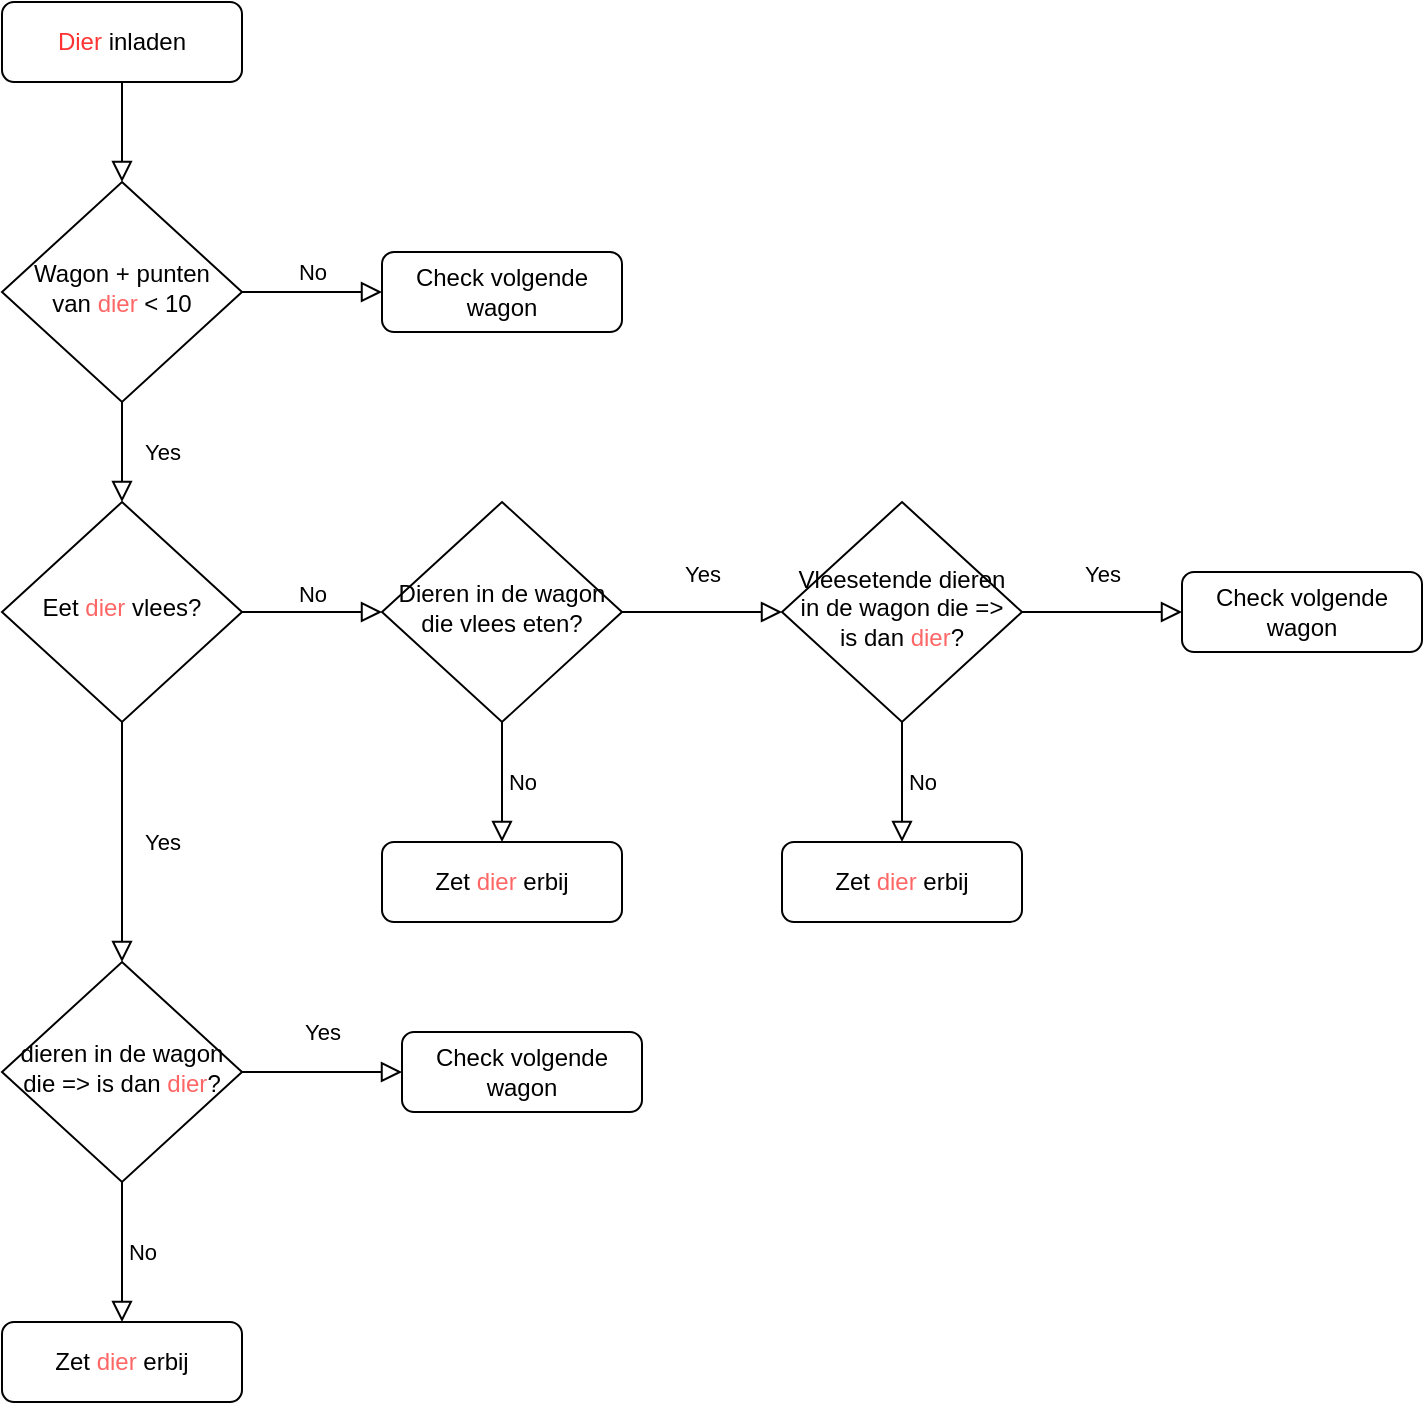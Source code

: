 <mxfile version="17.4.0" type="device"><diagram id="C5RBs43oDa-KdzZeNtuy" name="Page-1"><mxGraphModel dx="2062" dy="1158" grid="1" gridSize="10" guides="1" tooltips="1" connect="1" arrows="1" fold="1" page="1" pageScale="1" pageWidth="827" pageHeight="1169" math="0" shadow="0"><root><mxCell id="WIyWlLk6GJQsqaUBKTNV-0"/><mxCell id="WIyWlLk6GJQsqaUBKTNV-1" parent="WIyWlLk6GJQsqaUBKTNV-0"/><mxCell id="WIyWlLk6GJQsqaUBKTNV-2" value="" style="rounded=0;html=1;jettySize=auto;orthogonalLoop=1;fontSize=11;endArrow=block;endFill=0;endSize=8;strokeWidth=1;shadow=0;labelBackgroundColor=none;edgeStyle=orthogonalEdgeStyle;" parent="WIyWlLk6GJQsqaUBKTNV-1" source="WIyWlLk6GJQsqaUBKTNV-3" target="WIyWlLk6GJQsqaUBKTNV-6" edge="1"><mxGeometry relative="1" as="geometry"/></mxCell><mxCell id="WIyWlLk6GJQsqaUBKTNV-3" value="&lt;font color=&quot;#ff3333&quot;&gt;Dier&lt;/font&gt; inladen" style="rounded=1;whiteSpace=wrap;html=1;fontSize=12;glass=0;strokeWidth=1;shadow=0;" parent="WIyWlLk6GJQsqaUBKTNV-1" vertex="1"><mxGeometry x="170" y="40" width="120" height="40" as="geometry"/></mxCell><mxCell id="WIyWlLk6GJQsqaUBKTNV-4" value="Yes" style="rounded=0;html=1;jettySize=auto;orthogonalLoop=1;fontSize=11;endArrow=block;endFill=0;endSize=8;strokeWidth=1;shadow=0;labelBackgroundColor=none;edgeStyle=orthogonalEdgeStyle;" parent="WIyWlLk6GJQsqaUBKTNV-1" source="WIyWlLk6GJQsqaUBKTNV-6" edge="1"><mxGeometry y="20" relative="1" as="geometry"><mxPoint as="offset"/><mxPoint x="230" y="290" as="targetPoint"/></mxGeometry></mxCell><mxCell id="WIyWlLk6GJQsqaUBKTNV-5" value="No" style="edgeStyle=orthogonalEdgeStyle;rounded=0;html=1;jettySize=auto;orthogonalLoop=1;fontSize=11;endArrow=block;endFill=0;endSize=8;strokeWidth=1;shadow=0;labelBackgroundColor=none;" parent="WIyWlLk6GJQsqaUBKTNV-1" source="WIyWlLk6GJQsqaUBKTNV-6" target="WIyWlLk6GJQsqaUBKTNV-7" edge="1"><mxGeometry y="10" relative="1" as="geometry"><mxPoint as="offset"/></mxGeometry></mxCell><mxCell id="WIyWlLk6GJQsqaUBKTNV-6" value="Wagon + punten van &lt;font color=&quot;#ff6666&quot;&gt;dier&lt;/font&gt; &amp;lt; 10" style="rhombus;whiteSpace=wrap;html=1;shadow=0;fontFamily=Helvetica;fontSize=12;align=center;strokeWidth=1;spacing=6;spacingTop=-4;" parent="WIyWlLk6GJQsqaUBKTNV-1" vertex="1"><mxGeometry x="170" y="130" width="120" height="110" as="geometry"/></mxCell><mxCell id="WIyWlLk6GJQsqaUBKTNV-7" value="Check volgende wagon" style="rounded=1;whiteSpace=wrap;html=1;fontSize=12;glass=0;strokeWidth=1;shadow=0;" parent="WIyWlLk6GJQsqaUBKTNV-1" vertex="1"><mxGeometry x="360" y="165" width="120" height="40" as="geometry"/></mxCell><mxCell id="eK6PPXHCWcSbgz2DdSdG-0" value="Vleesetende dieren in de wagon die =&amp;gt; is dan &lt;font color=&quot;#ff6666&quot;&gt;dier&lt;/font&gt;?" style="rhombus;whiteSpace=wrap;html=1;shadow=0;fontFamily=Helvetica;fontSize=12;align=center;strokeWidth=1;spacing=6;spacingTop=-4;" parent="WIyWlLk6GJQsqaUBKTNV-1" vertex="1"><mxGeometry x="560" y="290" width="120" height="110" as="geometry"/></mxCell><mxCell id="eK6PPXHCWcSbgz2DdSdG-2" value="Zet &lt;font color=&quot;#ff6666&quot;&gt;dier&lt;/font&gt; erbij" style="rounded=1;whiteSpace=wrap;html=1;fontSize=12;glass=0;strokeWidth=1;shadow=0;" parent="WIyWlLk6GJQsqaUBKTNV-1" vertex="1"><mxGeometry x="560" y="460" width="120" height="40" as="geometry"/></mxCell><mxCell id="eK6PPXHCWcSbgz2DdSdG-5" value="Eet &lt;font color=&quot;#ff6666&quot;&gt;dier&lt;/font&gt; vlees?" style="rhombus;whiteSpace=wrap;html=1;shadow=0;fontFamily=Helvetica;fontSize=12;align=center;strokeWidth=1;spacing=6;spacingTop=-4;" parent="WIyWlLk6GJQsqaUBKTNV-1" vertex="1"><mxGeometry x="170" y="290" width="120" height="110" as="geometry"/></mxCell><mxCell id="eK6PPXHCWcSbgz2DdSdG-8" value="No" style="edgeStyle=orthogonalEdgeStyle;rounded=0;html=1;jettySize=auto;orthogonalLoop=1;fontSize=11;endArrow=block;endFill=0;endSize=8;strokeWidth=1;shadow=0;labelBackgroundColor=none;exitX=1;exitY=0.5;exitDx=0;exitDy=0;" parent="WIyWlLk6GJQsqaUBKTNV-1" source="eK6PPXHCWcSbgz2DdSdG-5" edge="1"><mxGeometry y="10" relative="1" as="geometry"><mxPoint as="offset"/><mxPoint x="300" y="195" as="sourcePoint"/><mxPoint x="360" y="345" as="targetPoint"/></mxGeometry></mxCell><mxCell id="eK6PPXHCWcSbgz2DdSdG-11" value="Check volgende wagon" style="rounded=1;whiteSpace=wrap;html=1;fontSize=12;glass=0;strokeWidth=1;shadow=0;" parent="WIyWlLk6GJQsqaUBKTNV-1" vertex="1"><mxGeometry x="760" y="325" width="120" height="40" as="geometry"/></mxCell><mxCell id="eK6PPXHCWcSbgz2DdSdG-13" value="Yes" style="rounded=0;html=1;jettySize=auto;orthogonalLoop=1;fontSize=11;endArrow=block;endFill=0;endSize=8;strokeWidth=1;shadow=0;labelBackgroundColor=none;edgeStyle=orthogonalEdgeStyle;exitX=0.5;exitY=1;exitDx=0;exitDy=0;entryX=0.5;entryY=0;entryDx=0;entryDy=0;" parent="WIyWlLk6GJQsqaUBKTNV-1" source="eK6PPXHCWcSbgz2DdSdG-5" edge="1"><mxGeometry y="20" relative="1" as="geometry"><mxPoint as="offset"/><mxPoint x="430" y="410" as="sourcePoint"/><mxPoint x="230" y="520" as="targetPoint"/></mxGeometry></mxCell><mxCell id="eK6PPXHCWcSbgz2DdSdG-21" value="Dieren in de wagon die vlees eten?" style="rhombus;whiteSpace=wrap;html=1;shadow=0;fontFamily=Helvetica;fontSize=12;align=center;strokeWidth=1;spacing=6;spacingTop=-4;" parent="WIyWlLk6GJQsqaUBKTNV-1" vertex="1"><mxGeometry x="360" y="290" width="120" height="110" as="geometry"/></mxCell><mxCell id="eK6PPXHCWcSbgz2DdSdG-22" value="Yes" style="rounded=0;html=1;jettySize=auto;orthogonalLoop=1;fontSize=11;endArrow=block;endFill=0;endSize=8;strokeWidth=1;shadow=0;labelBackgroundColor=none;edgeStyle=orthogonalEdgeStyle;exitX=1;exitY=0.5;exitDx=0;exitDy=0;" parent="WIyWlLk6GJQsqaUBKTNV-1" source="eK6PPXHCWcSbgz2DdSdG-21" edge="1"><mxGeometry y="20" relative="1" as="geometry"><mxPoint as="offset"/><mxPoint x="240" y="410" as="sourcePoint"/><mxPoint x="560" y="345" as="targetPoint"/></mxGeometry></mxCell><mxCell id="eK6PPXHCWcSbgz2DdSdG-23" value="Yes" style="rounded=0;html=1;jettySize=auto;orthogonalLoop=1;fontSize=11;endArrow=block;endFill=0;endSize=8;strokeWidth=1;shadow=0;labelBackgroundColor=none;edgeStyle=orthogonalEdgeStyle;exitX=1;exitY=0.5;exitDx=0;exitDy=0;" parent="WIyWlLk6GJQsqaUBKTNV-1" source="eK6PPXHCWcSbgz2DdSdG-0" edge="1"><mxGeometry y="20" relative="1" as="geometry"><mxPoint as="offset"/><mxPoint x="490" y="355" as="sourcePoint"/><mxPoint x="760" y="345" as="targetPoint"/></mxGeometry></mxCell><mxCell id="eK6PPXHCWcSbgz2DdSdG-24" value="No" style="edgeStyle=orthogonalEdgeStyle;rounded=0;html=1;jettySize=auto;orthogonalLoop=1;fontSize=11;endArrow=block;endFill=0;endSize=8;strokeWidth=1;shadow=0;labelBackgroundColor=none;exitX=0.5;exitY=1;exitDx=0;exitDy=0;" parent="WIyWlLk6GJQsqaUBKTNV-1" source="eK6PPXHCWcSbgz2DdSdG-0" edge="1"><mxGeometry y="10" relative="1" as="geometry"><mxPoint as="offset"/><mxPoint x="300" y="355" as="sourcePoint"/><mxPoint x="620" y="460" as="targetPoint"/></mxGeometry></mxCell><mxCell id="eK6PPXHCWcSbgz2DdSdG-25" value="dieren in de wagon die =&amp;gt; is dan &lt;font color=&quot;#ff6666&quot;&gt;dier&lt;/font&gt;?" style="rhombus;whiteSpace=wrap;html=1;shadow=0;fontFamily=Helvetica;fontSize=12;align=center;strokeWidth=1;spacing=6;spacingTop=-4;" parent="WIyWlLk6GJQsqaUBKTNV-1" vertex="1"><mxGeometry x="170" y="520" width="120" height="110" as="geometry"/></mxCell><mxCell id="eK6PPXHCWcSbgz2DdSdG-27" value="Check volgende wagon" style="rounded=1;whiteSpace=wrap;html=1;fontSize=12;glass=0;strokeWidth=1;shadow=0;" parent="WIyWlLk6GJQsqaUBKTNV-1" vertex="1"><mxGeometry x="370" y="555" width="120" height="40" as="geometry"/></mxCell><mxCell id="eK6PPXHCWcSbgz2DdSdG-29" value="Yes" style="rounded=0;html=1;jettySize=auto;orthogonalLoop=1;fontSize=11;endArrow=block;endFill=0;endSize=8;strokeWidth=1;shadow=0;labelBackgroundColor=none;edgeStyle=orthogonalEdgeStyle;exitX=1;exitY=0.5;exitDx=0;exitDy=0;" parent="WIyWlLk6GJQsqaUBKTNV-1" edge="1"><mxGeometry y="20" relative="1" as="geometry"><mxPoint as="offset"/><mxPoint x="290" y="575" as="sourcePoint"/><mxPoint x="370" y="575" as="targetPoint"/></mxGeometry></mxCell><mxCell id="eK6PPXHCWcSbgz2DdSdG-31" value="No" style="edgeStyle=orthogonalEdgeStyle;rounded=0;html=1;jettySize=auto;orthogonalLoop=1;fontSize=11;endArrow=block;endFill=0;endSize=8;strokeWidth=1;shadow=0;labelBackgroundColor=none;exitX=0.5;exitY=1;exitDx=0;exitDy=0;entryX=0.5;entryY=0;entryDx=0;entryDy=0;" parent="WIyWlLk6GJQsqaUBKTNV-1" source="eK6PPXHCWcSbgz2DdSdG-25" edge="1" target="eK6PPXHCWcSbgz2DdSdG-38"><mxGeometry y="10" relative="1" as="geometry"><mxPoint as="offset"/><mxPoint x="110" y="585" as="sourcePoint"/><mxPoint x="430" y="690" as="targetPoint"/></mxGeometry></mxCell><mxCell id="eK6PPXHCWcSbgz2DdSdG-33" value="Zet &lt;font color=&quot;#ff6666&quot;&gt;dier&lt;/font&gt; erbij" style="rounded=1;whiteSpace=wrap;html=1;fontSize=12;glass=0;strokeWidth=1;shadow=0;" parent="WIyWlLk6GJQsqaUBKTNV-1" vertex="1"><mxGeometry x="360" y="460" width="120" height="40" as="geometry"/></mxCell><mxCell id="eK6PPXHCWcSbgz2DdSdG-34" value="No" style="edgeStyle=orthogonalEdgeStyle;rounded=0;html=1;jettySize=auto;orthogonalLoop=1;fontSize=11;endArrow=block;endFill=0;endSize=8;strokeWidth=1;shadow=0;labelBackgroundColor=none;exitX=0.5;exitY=1;exitDx=0;exitDy=0;entryX=0.5;entryY=0;entryDx=0;entryDy=0;" parent="WIyWlLk6GJQsqaUBKTNV-1" source="eK6PPXHCWcSbgz2DdSdG-21" target="eK6PPXHCWcSbgz2DdSdG-33" edge="1"><mxGeometry y="10" relative="1" as="geometry"><mxPoint as="offset"/><mxPoint x="630" y="410" as="sourcePoint"/><mxPoint x="630" y="470" as="targetPoint"/></mxGeometry></mxCell><mxCell id="eK6PPXHCWcSbgz2DdSdG-38" value="Zet &lt;font color=&quot;#ff6666&quot;&gt;dier&lt;/font&gt; erbij" style="rounded=1;whiteSpace=wrap;html=1;fontSize=12;glass=0;strokeWidth=1;shadow=0;" parent="WIyWlLk6GJQsqaUBKTNV-1" vertex="1"><mxGeometry x="170" y="700" width="120" height="40" as="geometry"/></mxCell></root></mxGraphModel></diagram></mxfile>